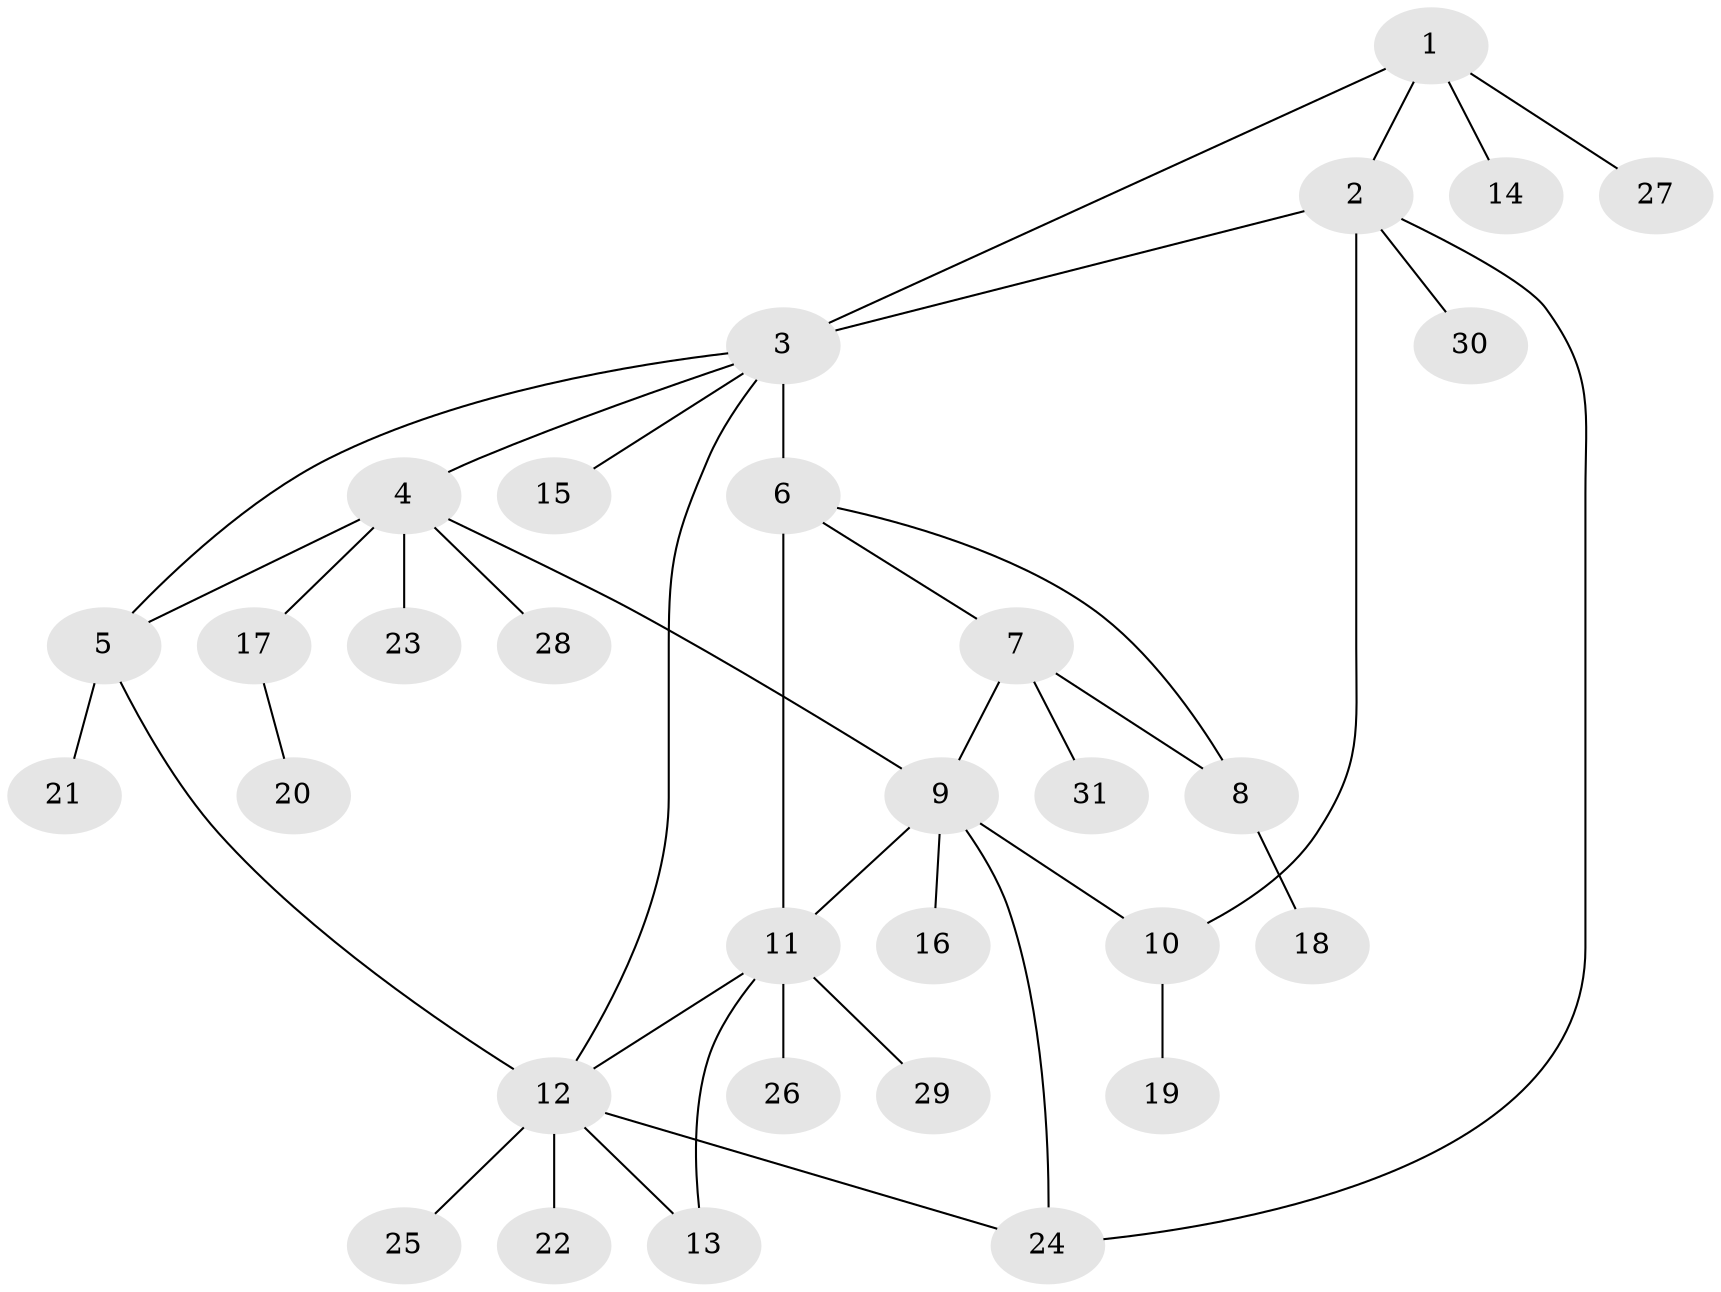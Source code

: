 // original degree distribution, {5: 0.06557377049180328, 6: 0.03278688524590164, 4: 0.04918032786885246, 9: 0.03278688524590164, 12: 0.01639344262295082, 8: 0.01639344262295082, 7: 0.01639344262295082, 3: 0.03278688524590164, 1: 0.5409836065573771, 2: 0.19672131147540983}
// Generated by graph-tools (version 1.1) at 2025/37/03/09/25 02:37:35]
// undirected, 31 vertices, 41 edges
graph export_dot {
graph [start="1"]
  node [color=gray90,style=filled];
  1;
  2;
  3;
  4;
  5;
  6;
  7;
  8;
  9;
  10;
  11;
  12;
  13;
  14;
  15;
  16;
  17;
  18;
  19;
  20;
  21;
  22;
  23;
  24;
  25;
  26;
  27;
  28;
  29;
  30;
  31;
  1 -- 2 [weight=1.0];
  1 -- 3 [weight=1.0];
  1 -- 14 [weight=1.0];
  1 -- 27 [weight=1.0];
  2 -- 3 [weight=1.0];
  2 -- 10 [weight=1.0];
  2 -- 24 [weight=1.0];
  2 -- 30 [weight=1.0];
  3 -- 4 [weight=3.0];
  3 -- 5 [weight=2.0];
  3 -- 6 [weight=7.0];
  3 -- 12 [weight=1.0];
  3 -- 15 [weight=1.0];
  4 -- 5 [weight=1.0];
  4 -- 9 [weight=1.0];
  4 -- 17 [weight=1.0];
  4 -- 23 [weight=1.0];
  4 -- 28 [weight=1.0];
  5 -- 12 [weight=1.0];
  5 -- 21 [weight=1.0];
  6 -- 7 [weight=1.0];
  6 -- 8 [weight=1.0];
  6 -- 11 [weight=2.0];
  7 -- 8 [weight=1.0];
  7 -- 9 [weight=1.0];
  7 -- 31 [weight=1.0];
  8 -- 18 [weight=1.0];
  9 -- 10 [weight=5.0];
  9 -- 11 [weight=1.0];
  9 -- 16 [weight=1.0];
  9 -- 24 [weight=1.0];
  10 -- 19 [weight=1.0];
  11 -- 12 [weight=1.0];
  11 -- 13 [weight=1.0];
  11 -- 26 [weight=1.0];
  11 -- 29 [weight=1.0];
  12 -- 13 [weight=1.0];
  12 -- 22 [weight=2.0];
  12 -- 24 [weight=1.0];
  12 -- 25 [weight=1.0];
  17 -- 20 [weight=1.0];
}
